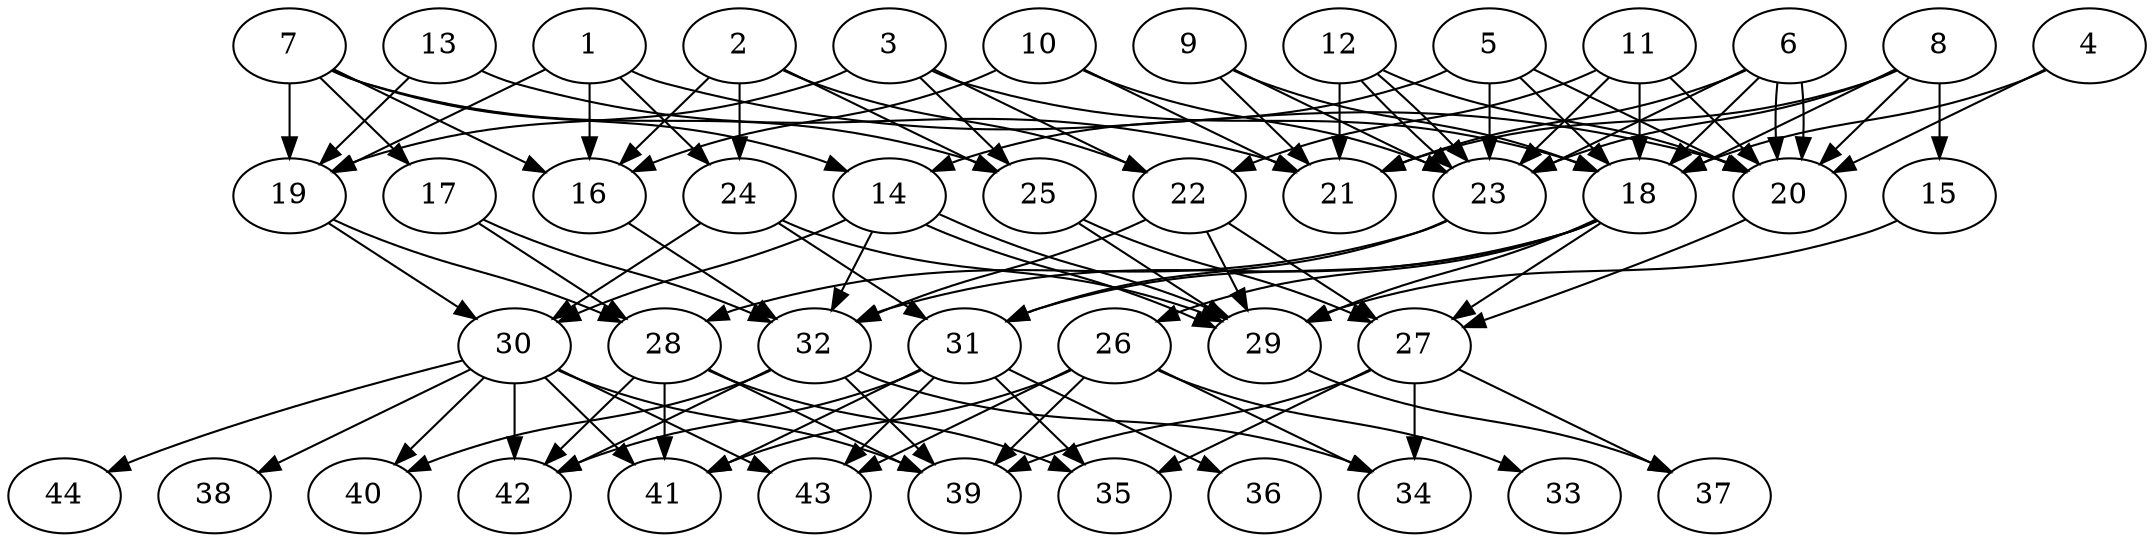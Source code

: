 // DAG (tier=3-complex, mode=compute, n=44, ccr=0.466, fat=0.706, density=0.639, regular=0.394, jump=0.343, mindata=1048576, maxdata=16777216)
// DAG automatically generated by daggen at Sun Aug 24 16:33:34 2025
// /home/ermia/Project/Environments/daggen/bin/daggen --dot --ccr 0.466 --fat 0.706 --regular 0.394 --density 0.639 --jump 0.343 --mindata 1048576 --maxdata 16777216 -n 44 
digraph G {
  1 [size="583619781261518700544", alpha="0.02", expect_size="291809890630759350272"]
  1 -> 16 [size ="558697407315968"]
  1 -> 19 [size ="558697407315968"]
  1 -> 20 [size ="558697407315968"]
  1 -> 24 [size ="558697407315968"]
  2 [size="5242613256960087", alpha="0.12", expect_size="2621306628480043"]
  2 -> 16 [size ="448745195962368"]
  2 -> 22 [size ="448745195962368"]
  2 -> 24 [size ="448745195962368"]
  2 -> 25 [size ="448745195962368"]
  3 [size="1447547861040105521152", alpha="0.09", expect_size="723773930520052760576"]
  3 -> 18 [size ="1023713919107072"]
  3 -> 19 [size ="1023713919107072"]
  3 -> 22 [size ="1023713919107072"]
  3 -> 25 [size ="1023713919107072"]
  4 [size="6322390196236887", alpha="0.14", expect_size="3161195098118443"]
  4 -> 18 [size ="770036977369088"]
  4 -> 20 [size ="770036977369088"]
  5 [size="244889042000736960", alpha="0.10", expect_size="122444521000368480"]
  5 -> 14 [size ="505011658293248"]
  5 -> 18 [size ="505011658293248"]
  5 -> 20 [size ="505011658293248"]
  5 -> 23 [size ="505011658293248"]
  6 [size="83068137388317343744", alpha="0.07", expect_size="41534068694158671872"]
  6 -> 18 [size ="152304581869568"]
  6 -> 20 [size ="152304581869568"]
  6 -> 20 [size ="152304581869568"]
  6 -> 21 [size ="152304581869568"]
  6 -> 23 [size ="152304581869568"]
  7 [size="46795888056377680", alpha="0.10", expect_size="23397944028188840"]
  7 -> 14 [size ="35701655601152"]
  7 -> 16 [size ="35701655601152"]
  7 -> 17 [size ="35701655601152"]
  7 -> 19 [size ="35701655601152"]
  7 -> 25 [size ="35701655601152"]
  8 [size="63443398291569088", alpha="0.06", expect_size="31721699145784544"]
  8 -> 15 [size ="1626364662775808"]
  8 -> 18 [size ="1626364662775808"]
  8 -> 20 [size ="1626364662775808"]
  8 -> 21 [size ="1626364662775808"]
  8 -> 23 [size ="1626364662775808"]
  9 [size="354885287818198777856", alpha="0.16", expect_size="177442643909099388928"]
  9 -> 18 [size ="401003950112768"]
  9 -> 21 [size ="401003950112768"]
  9 -> 23 [size ="401003950112768"]
  10 [size="4662579504220452864", alpha="0.12", expect_size="2331289752110226432"]
  10 -> 16 [size ="2076145449172992"]
  10 -> 21 [size ="2076145449172992"]
  10 -> 23 [size ="2076145449172992"]
  11 [size="9537623325266673664", alpha="0.13", expect_size="4768811662633336832"]
  11 -> 18 [size ="35979083644928"]
  11 -> 20 [size ="35979083644928"]
  11 -> 22 [size ="35979083644928"]
  11 -> 23 [size ="35979083644928"]
  12 [size="32697152598122128", alpha="0.01", expect_size="16348576299061064"]
  12 -> 20 [size ="882360228773888"]
  12 -> 21 [size ="882360228773888"]
  12 -> 23 [size ="882360228773888"]
  12 -> 23 [size ="882360228773888"]
  13 [size="979975171735552000000", alpha="0.16", expect_size="489987585867776000000"]
  13 -> 19 [size ="789284126720000"]
  13 -> 21 [size ="789284126720000"]
  14 [size="237303584557958692864", alpha="0.08", expect_size="118651792278979346432"]
  14 -> 29 [size ="306638149910528"]
  14 -> 29 [size ="306638149910528"]
  14 -> 30 [size ="306638149910528"]
  14 -> 32 [size ="306638149910528"]
  15 [size="2325958750557916102656", alpha="0.12", expect_size="1162979375278958051328"]
  15 -> 29 [size ="1404401633722368"]
  16 [size="23094195424050806784", alpha="0.10", expect_size="11547097712025403392"]
  16 -> 32 [size ="64877167116288"]
  17 [size="40932029153449112", alpha="0.16", expect_size="20466014576724556"]
  17 -> 28 [size ="1624496352002048"]
  17 -> 32 [size ="1624496352002048"]
  18 [size="16719955354745204", alpha="0.01", expect_size="8359977677372602"]
  18 -> 26 [size ="9266064785408"]
  18 -> 27 [size ="9266064785408"]
  18 -> 29 [size ="9266064785408"]
  18 -> 31 [size ="9266064785408"]
  18 -> 32 [size ="9266064785408"]
  19 [size="133735123767856726016", alpha="0.17", expect_size="66867561883928363008"]
  19 -> 28 [size ="209212185509888"]
  19 -> 30 [size ="209212185509888"]
  20 [size="138782787109669808", alpha="0.11", expect_size="69391393554834904"]
  20 -> 27 [size ="2176572521971712"]
  21 [size="19555206850343337984", alpha="0.09", expect_size="9777603425171668992"]
  22 [size="2327962568098761728", alpha="0.11", expect_size="1163981284049380864"]
  22 -> 27 [size ="1462295511171072"]
  22 -> 29 [size ="1462295511171072"]
  22 -> 32 [size ="1462295511171072"]
  23 [size="28276038902605556", alpha="0.03", expect_size="14138019451302778"]
  23 -> 28 [size ="14133160312832"]
  23 -> 31 [size ="14133160312832"]
  24 [size="15395407415688560", alpha="0.10", expect_size="7697703707844280"]
  24 -> 29 [size ="1111516740845568"]
  24 -> 30 [size ="1111516740845568"]
  24 -> 31 [size ="1111516740845568"]
  25 [size="425476198500401152000", alpha="0.08", expect_size="212738099250200576000"]
  25 -> 27 [size ="452557222707200"]
  25 -> 29 [size ="452557222707200"]
  26 [size="40572018757623408", alpha="0.17", expect_size="20286009378811704"]
  26 -> 33 [size ="833667924492288"]
  26 -> 34 [size ="833667924492288"]
  26 -> 39 [size ="833667924492288"]
  26 -> 41 [size ="833667924492288"]
  26 -> 43 [size ="833667924492288"]
  27 [size="2335014654697524", alpha="0.03", expect_size="1167507327348762"]
  27 -> 34 [size ="129759090573312"]
  27 -> 35 [size ="129759090573312"]
  27 -> 37 [size ="129759090573312"]
  27 -> 39 [size ="129759090573312"]
  28 [size="208695671257418016", alpha="0.06", expect_size="104347835628709008"]
  28 -> 35 [size ="114840043520000"]
  28 -> 39 [size ="114840043520000"]
  28 -> 41 [size ="114840043520000"]
  28 -> 42 [size ="114840043520000"]
  29 [size="7980173830821041", alpha="0.16", expect_size="3990086915410520"]
  29 -> 37 [size ="18849210564608"]
  30 [size="701469289523804372992", alpha="0.10", expect_size="350734644761902186496"]
  30 -> 38 [size ="631581056172032"]
  30 -> 39 [size ="631581056172032"]
  30 -> 40 [size ="631581056172032"]
  30 -> 41 [size ="631581056172032"]
  30 -> 42 [size ="631581056172032"]
  30 -> 43 [size ="631581056172032"]
  30 -> 44 [size ="631581056172032"]
  31 [size="408868801115368192", alpha="0.19", expect_size="204434400557684096"]
  31 -> 35 [size ="227002476920832"]
  31 -> 36 [size ="227002476920832"]
  31 -> 41 [size ="227002476920832"]
  31 -> 42 [size ="227002476920832"]
  31 -> 43 [size ="227002476920832"]
  32 [size="26138559539615440", alpha="0.02", expect_size="13069279769807720"]
  32 -> 34 [size ="1107272105197568"]
  32 -> 39 [size ="1107272105197568"]
  32 -> 40 [size ="1107272105197568"]
  32 -> 42 [size ="1107272105197568"]
  33 [size="325067923056490560", alpha="0.16", expect_size="162533961528245280"]
  34 [size="2013783903752531712", alpha="0.14", expect_size="1006891951876265856"]
  35 [size="2844060282166312", alpha="0.07", expect_size="1422030141083156"]
  36 [size="80821824824598096", alpha="0.19", expect_size="40410912412299048"]
  37 [size="1238365569639158528", alpha="0.03", expect_size="619182784819579264"]
  38 [size="3180196216229219794944", alpha="0.03", expect_size="1590098108114609897472"]
  39 [size="32925860243703136", alpha="0.09", expect_size="16462930121851568"]
  40 [size="1072775746239701450752", alpha="0.16", expect_size="536387873119850725376"]
  41 [size="319627397473859796992", alpha="0.18", expect_size="159813698736929898496"]
  42 [size="259299712248460", alpha="0.04", expect_size="129649856124230"]
  43 [size="23361948794177040", alpha="0.09", expect_size="11680974397088520"]
  44 [size="32041411568666632", alpha="0.15", expect_size="16020705784333316"]
}